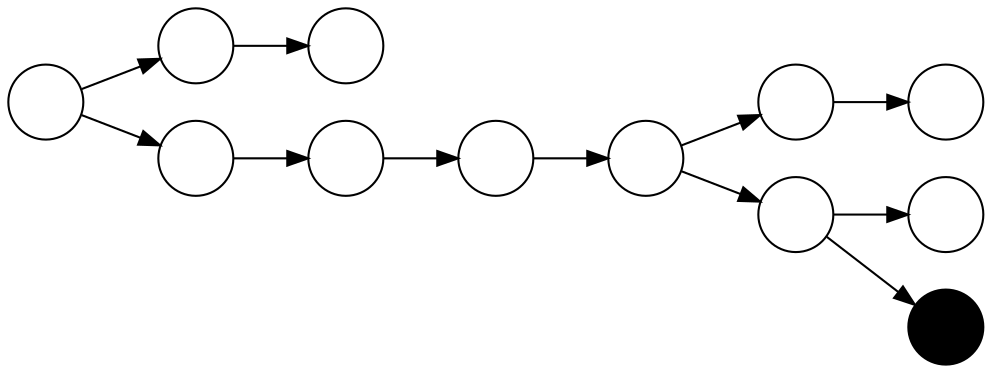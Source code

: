 strict digraph Representative
{
	graph [rankdir="LR"];

	0 [label="",shape="circle"];
	1 [label="",shape="circle"];
	2 [label="",shape="circle"];
	3 [label="",shape="circle"];
	4 [label="",shape="circle"];
	5 [label="",shape="circle"];
	6 [label="",shape="circle"];
	7 [label="",shape="circle"];
	8 [label="",shape="circle"];
	9 [label="",shape="circle"];
	10 [label="",shape="circle"];
	11 [label="",shape="circle"];

	0 -> 1;
	1 -> 2;
	0 -> 3;
	3 -> 4;
	4 -> 5;
	5 -> 6;
	6 -> 7;
	6 -> 9;
	7 -> 8;
	9 -> 10;
	9 -> 11;

	11 [style="filled",fillcolor="black"];
}
